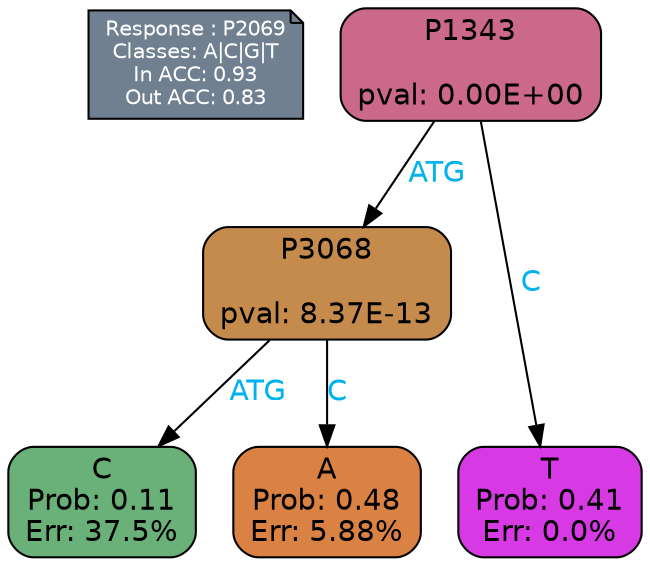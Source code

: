 digraph Tree {
node [shape=box, style="filled, rounded", color="black", fontname=helvetica] ;
graph [ranksep=equally, splines=polylines, bgcolor=transparent, dpi=600] ;
edge [fontname=helvetica] ;
LEGEND [label="Response : P2069
Classes: A|C|G|T
In ACC: 0.93
Out ACC: 0.83
",shape=note,align=left,style=filled,fillcolor="slategray",fontcolor="white",fontsize=10];1 [label="P1343

pval: 0.00E+00", fillcolor="#cc698b"] ;
2 [label="P3068

pval: 8.37E-13", fillcolor="#c58b4d"] ;
3 [label="C
Prob: 0.11
Err: 37.5%", fillcolor="#69b179"] ;
4 [label="A
Prob: 0.48
Err: 5.88%", fillcolor="#da8243"] ;
5 [label="T
Prob: 0.41
Err: 0.0%", fillcolor="#d739e5"] ;
1 -> 2 [label="ATG",fontcolor=deepskyblue2] ;
1 -> 5 [label="C",fontcolor=deepskyblue2] ;
2 -> 3 [label="ATG",fontcolor=deepskyblue2] ;
2 -> 4 [label="C",fontcolor=deepskyblue2] ;
{rank = same; 3;4;5;}{rank = same; LEGEND;1;}}